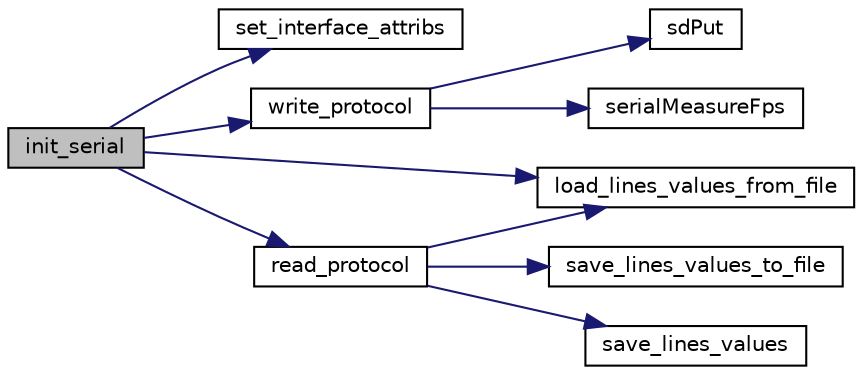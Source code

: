 digraph "init_serial"
{
  edge [fontname="Helvetica",fontsize="10",labelfontname="Helvetica",labelfontsize="10"];
  node [fontname="Helvetica",fontsize="10",shape=record];
  rankdir="LR";
  Node0 [label="init_serial",height=0.2,width=0.4,color="black", fillcolor="grey75", style="filled", fontcolor="black"];
  Node0 -> Node1 [color="midnightblue",fontsize="10",style="solid",fontname="Helvetica"];
  Node1 [label="set_interface_attribs",height=0.2,width=0.4,color="black", fillcolor="white", style="filled",URL="$_serial_8cpp.html#addb98ee9cb8c68e817f90c122c0d739f"];
  Node0 -> Node2 [color="midnightblue",fontsize="10",style="solid",fontname="Helvetica"];
  Node2 [label="load_lines_values_from_file",height=0.2,width=0.4,color="black", fillcolor="white", style="filled",URL="$lines_8cpp.html#a8471f456b12d63fd156738318b60d3be"];
  Node0 -> Node3 [color="midnightblue",fontsize="10",style="solid",fontname="Helvetica"];
  Node3 [label="write_protocol",height=0.2,width=0.4,color="black", fillcolor="white", style="filled",URL="$_serial_8cpp.html#a2b72891a061e617ba6281185d3778601"];
  Node3 -> Node4 [color="midnightblue",fontsize="10",style="solid",fontname="Helvetica"];
  Node4 [label="sdPut",height=0.2,width=0.4,color="black", fillcolor="white", style="filled",URL="$_serial_8cpp.html#a48ab9c9911b0020e5e9ab953c369e4f2"];
  Node3 -> Node5 [color="midnightblue",fontsize="10",style="solid",fontname="Helvetica"];
  Node5 [label="serialMeasureFps",height=0.2,width=0.4,color="black", fillcolor="white", style="filled",URL="$_serial_8cpp.html#a96b9420b9769893181fe671a89425cb7"];
  Node0 -> Node6 [color="midnightblue",fontsize="10",style="solid",fontname="Helvetica"];
  Node6 [label="read_protocol",height=0.2,width=0.4,color="black", fillcolor="white", style="filled",URL="$_serial_8cpp.html#acd224657b8cf228f192135e4604a4e67"];
  Node6 -> Node7 [color="midnightblue",fontsize="10",style="solid",fontname="Helvetica"];
  Node7 [label="save_lines_values",height=0.2,width=0.4,color="black", fillcolor="white", style="filled",URL="$lines_8cpp.html#a6171dd039bec0f8970e3145adc46dd4a"];
  Node6 -> Node8 [color="midnightblue",fontsize="10",style="solid",fontname="Helvetica"];
  Node8 [label="save_lines_values_to_file",height=0.2,width=0.4,color="black", fillcolor="white", style="filled",URL="$lines_8cpp.html#ac9178de539fb429f81f8c898a415a87b"];
  Node6 -> Node2 [color="midnightblue",fontsize="10",style="solid",fontname="Helvetica"];
}
